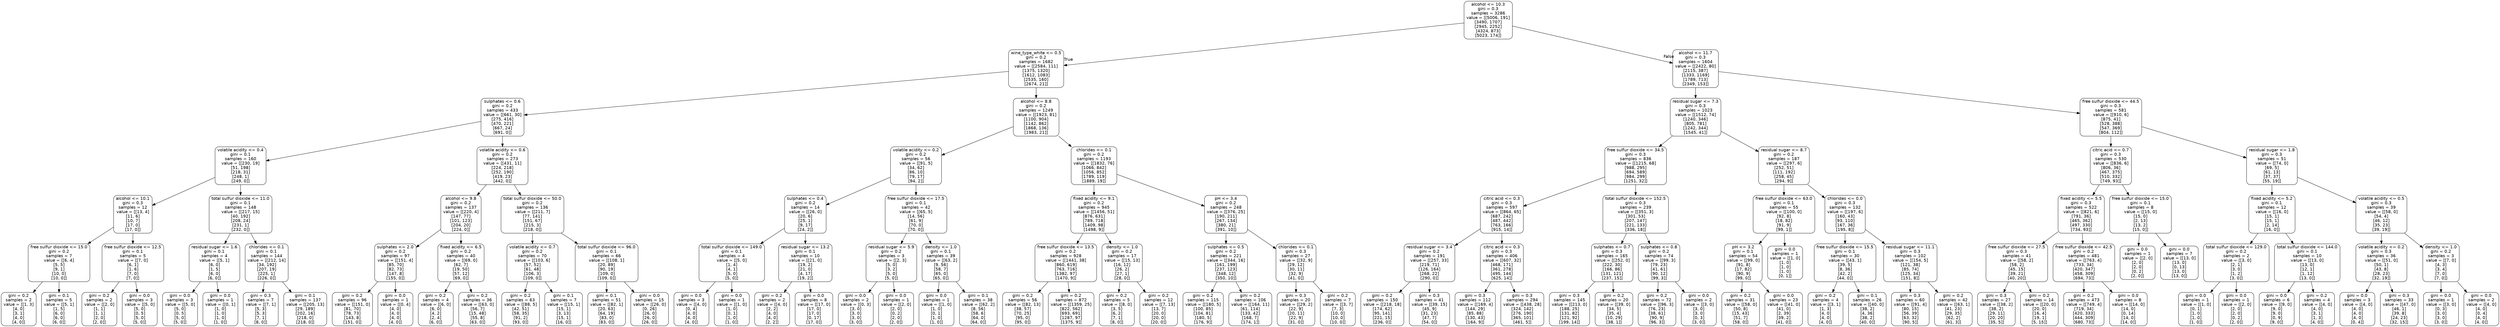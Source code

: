 digraph Tree {
node [shape=box, style="rounded", color="black", fontname=helvetica] ;
edge [fontname=helvetica] ;
0 [label="alcohol <= 10.3\ngini = 0.3\nsamples = 3286\nvalue = [[5006, 191]\n[3490, 1707]\n[2945, 2252]\n[4324, 873]\n[5023, 174]]"] ;
1 [label="wine_type_white <= 0.5\ngini = 0.2\nsamples = 1682\nvalue = [[2584, 111]\n[1375, 1320]\n[1612, 1083]\n[2535, 160]\n[2674, 21]]"] ;
0 -> 1 [labeldistance=2.5, labelangle=45, headlabel="True"] ;
2 [label="sulphates <= 0.6\ngini = 0.2\nsamples = 433\nvalue = [[661, 30]\n[275, 416]\n[470, 221]\n[667, 24]\n[691, 0]]"] ;
1 -> 2 ;
3 [label="volatile acidity <= 0.4\ngini = 0.1\nsamples = 160\nvalue = [[230, 19]\n[51, 198]\n[218, 31]\n[248, 1]\n[249, 0]]"] ;
2 -> 3 ;
4 [label="alcohol <= 10.1\ngini = 0.3\nsamples = 12\nvalue = [[13, 4]\n[11, 6]\n[10, 7]\n[17, 0]\n[17, 0]]"] ;
3 -> 4 ;
5 [label="free sulfur dioxide <= 15.0\ngini = 0.2\nsamples = 7\nvalue = [[6, 4]\n[5, 5]\n[9, 1]\n[10, 0]\n[10, 0]]"] ;
4 -> 5 ;
6 [label="gini = 0.2\nsamples = 2\nvalue = [[1, 3]\n[4, 0]\n[3, 1]\n[4, 0]\n[4, 0]]"] ;
5 -> 6 ;
7 [label="gini = 0.1\nsamples = 5\nvalue = [[5, 1]\n[1, 5]\n[6, 0]\n[6, 0]\n[6, 0]]"] ;
5 -> 7 ;
8 [label="free sulfur dioxide <= 12.5\ngini = 0.1\nsamples = 5\nvalue = [[7, 0]\n[6, 1]\n[1, 6]\n[7, 0]\n[7, 0]]"] ;
4 -> 8 ;
9 [label="gini = 0.2\nsamples = 2\nvalue = [[2, 0]\n[1, 1]\n[1, 1]\n[2, 0]\n[2, 0]]"] ;
8 -> 9 ;
10 [label="gini = 0.0\nsamples = 3\nvalue = [[5, 0]\n[5, 0]\n[0, 5]\n[5, 0]\n[5, 0]]"] ;
8 -> 10 ;
11 [label="total sulfur dioxide <= 11.0\ngini = 0.1\nsamples = 148\nvalue = [[217, 15]\n[40, 192]\n[208, 24]\n[231, 1]\n[232, 0]]"] ;
3 -> 11 ;
12 [label="residual sugar <= 1.6\ngini = 0.1\nsamples = 4\nvalue = [[5, 1]\n[6, 0]\n[1, 5]\n[6, 0]\n[6, 0]]"] ;
11 -> 12 ;
13 [label="gini = 0.0\nsamples = 3\nvalue = [[5, 0]\n[5, 0]\n[0, 5]\n[5, 0]\n[5, 0]]"] ;
12 -> 13 ;
14 [label="gini = 0.0\nsamples = 1\nvalue = [[0, 1]\n[1, 0]\n[1, 0]\n[1, 0]\n[1, 0]]"] ;
12 -> 14 ;
15 [label="chlorides <= 0.1\ngini = 0.1\nsamples = 144\nvalue = [[212, 14]\n[34, 192]\n[207, 19]\n[225, 1]\n[226, 0]]"] ;
11 -> 15 ;
16 [label="gini = 0.3\nsamples = 7\nvalue = [[7, 1]\n[5, 3]\n[5, 3]\n[7, 1]\n[8, 0]]"] ;
15 -> 16 ;
17 [label="gini = 0.1\nsamples = 137\nvalue = [[205, 13]\n[29, 189]\n[202, 16]\n[218, 0]\n[218, 0]]"] ;
15 -> 17 ;
18 [label="volatile acidity <= 0.6\ngini = 0.2\nsamples = 273\nvalue = [[431, 11]\n[224, 218]\n[252, 190]\n[419, 23]\n[442, 0]]"] ;
2 -> 18 ;
19 [label="alcohol <= 9.8\ngini = 0.2\nsamples = 137\nvalue = [[220, 4]\n[147, 77]\n[101, 123]\n[204, 20]\n[224, 0]]"] ;
18 -> 19 ;
20 [label="sulphates <= 2.0\ngini = 0.2\nsamples = 97\nvalue = [[151, 4]\n[85, 70]\n[82, 73]\n[147, 8]\n[155, 0]]"] ;
19 -> 20 ;
21 [label="gini = 0.2\nsamples = 96\nvalue = [[151, 0]\n[81, 70]\n[78, 73]\n[143, 8]\n[151, 0]]"] ;
20 -> 21 ;
22 [label="gini = 0.0\nsamples = 1\nvalue = [[0, 4]\n[4, 0]\n[4, 0]\n[4, 0]\n[4, 0]]"] ;
20 -> 22 ;
23 [label="fixed acidity <= 6.5\ngini = 0.2\nsamples = 40\nvalue = [[69, 0]\n[62, 7]\n[19, 50]\n[57, 12]\n[69, 0]]"] ;
19 -> 23 ;
24 [label="gini = 0.2\nsamples = 4\nvalue = [[6, 0]\n[6, 0]\n[4, 2]\n[2, 4]\n[6, 0]]"] ;
23 -> 24 ;
25 [label="gini = 0.2\nsamples = 36\nvalue = [[63, 0]\n[56, 7]\n[15, 48]\n[55, 8]\n[63, 0]]"] ;
23 -> 25 ;
26 [label="total sulfur dioxide <= 50.0\ngini = 0.2\nsamples = 136\nvalue = [[211, 7]\n[77, 141]\n[151, 67]\n[215, 3]\n[218, 0]]"] ;
18 -> 26 ;
27 [label="volatile acidity <= 0.7\ngini = 0.2\nsamples = 70\nvalue = [[103, 6]\n[57, 52]\n[61, 48]\n[106, 3]\n[109, 0]]"] ;
26 -> 27 ;
28 [label="gini = 0.2\nsamples = 63\nvalue = [[88, 5]\n[42, 51]\n[58, 35]\n[91, 2]\n[93, 0]]"] ;
27 -> 28 ;
29 [label="gini = 0.1\nsamples = 7\nvalue = [[15, 1]\n[15, 1]\n[3, 13]\n[15, 1]\n[16, 0]]"] ;
27 -> 29 ;
30 [label="total sulfur dioxide <= 96.0\ngini = 0.1\nsamples = 66\nvalue = [[108, 1]\n[20, 89]\n[90, 19]\n[109, 0]\n[109, 0]]"] ;
26 -> 30 ;
31 [label="gini = 0.1\nsamples = 51\nvalue = [[82, 1]\n[20, 63]\n[64, 19]\n[83, 0]\n[83, 0]]"] ;
30 -> 31 ;
32 [label="gini = 0.0\nsamples = 15\nvalue = [[26, 0]\n[0, 26]\n[26, 0]\n[26, 0]\n[26, 0]]"] ;
30 -> 32 ;
33 [label="alcohol <= 8.8\ngini = 0.2\nsamples = 1249\nvalue = [[1923, 81]\n[1100, 904]\n[1142, 862]\n[1868, 136]\n[1983, 21]]"] ;
1 -> 33 ;
34 [label="volatile acidity <= 0.2\ngini = 0.2\nsamples = 56\nvalue = [[91, 5]\n[34, 62]\n[86, 10]\n[79, 17]\n[94, 2]]"] ;
33 -> 34 ;
35 [label="sulphates <= 0.4\ngini = 0.2\nsamples = 14\nvalue = [[26, 0]\n[20, 6]\n[25, 1]\n[9, 17]\n[24, 2]]"] ;
34 -> 35 ;
36 [label="total sulfur dioxide <= 149.0\ngini = 0.1\nsamples = 4\nvalue = [[5, 0]\n[1, 4]\n[4, 1]\n[5, 0]\n[5, 0]]"] ;
35 -> 36 ;
37 [label="gini = 0.0\nsamples = 3\nvalue = [[4, 0]\n[0, 4]\n[4, 0]\n[4, 0]\n[4, 0]]"] ;
36 -> 37 ;
38 [label="gini = 0.0\nsamples = 1\nvalue = [[1, 0]\n[1, 0]\n[0, 1]\n[1, 0]\n[1, 0]]"] ;
36 -> 38 ;
39 [label="residual sugar <= 13.2\ngini = 0.1\nsamples = 10\nvalue = [[21, 0]\n[19, 2]\n[21, 0]\n[4, 17]\n[19, 2]]"] ;
35 -> 39 ;
40 [label="gini = 0.2\nsamples = 2\nvalue = [[4, 0]\n[2, 2]\n[4, 0]\n[4, 0]\n[2, 2]]"] ;
39 -> 40 ;
41 [label="gini = 0.0\nsamples = 8\nvalue = [[17, 0]\n[17, 0]\n[17, 0]\n[0, 17]\n[17, 0]]"] ;
39 -> 41 ;
42 [label="free sulfur dioxide <= 17.5\ngini = 0.1\nsamples = 42\nvalue = [[65, 5]\n[14, 56]\n[61, 9]\n[70, 0]\n[70, 0]]"] ;
34 -> 42 ;
43 [label="residual sugar <= 5.9\ngini = 0.2\nsamples = 3\nvalue = [[2, 3]\n[5, 0]\n[3, 2]\n[5, 0]\n[5, 0]]"] ;
42 -> 43 ;
44 [label="gini = 0.0\nsamples = 2\nvalue = [[0, 3]\n[3, 0]\n[3, 0]\n[3, 0]\n[3, 0]]"] ;
43 -> 44 ;
45 [label="gini = 0.0\nsamples = 1\nvalue = [[2, 0]\n[2, 0]\n[0, 2]\n[2, 0]\n[2, 0]]"] ;
43 -> 45 ;
46 [label="density <= 1.0\ngini = 0.1\nsamples = 39\nvalue = [[63, 2]\n[9, 56]\n[58, 7]\n[65, 0]\n[65, 0]]"] ;
42 -> 46 ;
47 [label="gini = 0.0\nsamples = 1\nvalue = [[1, 0]\n[1, 0]\n[0, 1]\n[1, 0]\n[1, 0]]"] ;
46 -> 47 ;
48 [label="gini = 0.1\nsamples = 38\nvalue = [[62, 2]\n[8, 56]\n[58, 6]\n[64, 0]\n[64, 0]]"] ;
46 -> 48 ;
49 [label="chlorides <= 0.1\ngini = 0.2\nsamples = 1193\nvalue = [[1832, 76]\n[1066, 842]\n[1056, 852]\n[1789, 119]\n[1889, 19]]"] ;
33 -> 49 ;
50 [label="fixed acidity <= 9.1\ngini = 0.2\nsamples = 945\nvalue = [[1456, 51]\n[876, 631]\n[789, 718]\n[1409, 98]\n[1498, 9]]"] ;
49 -> 50 ;
51 [label="free sulfur dioxide <= 13.5\ngini = 0.2\nsamples = 928\nvalue = [[1441, 38]\n[860, 619]\n[763, 716]\n[1382, 97]\n[1470, 9]]"] ;
50 -> 51 ;
52 [label="gini = 0.2\nsamples = 56\nvalue = [[82, 13]\n[38, 57]\n[70, 25]\n[95, 0]\n[95, 0]]"] ;
51 -> 52 ;
53 [label="gini = 0.2\nsamples = 872\nvalue = [[1359, 25]\n[822, 562]\n[693, 691]\n[1287, 97]\n[1375, 9]]"] ;
51 -> 53 ;
54 [label="density <= 1.0\ngini = 0.2\nsamples = 17\nvalue = [[15, 13]\n[16, 12]\n[26, 2]\n[27, 1]\n[28, 0]]"] ;
50 -> 54 ;
55 [label="gini = 0.2\nsamples = 5\nvalue = [[8, 0]\n[3, 5]\n[6, 2]\n[7, 1]\n[8, 0]]"] ;
54 -> 55 ;
56 [label="gini = 0.2\nsamples = 12\nvalue = [[7, 13]\n[13, 7]\n[20, 0]\n[20, 0]\n[20, 0]]"] ;
54 -> 56 ;
57 [label="pH <= 3.4\ngini = 0.2\nsamples = 248\nvalue = [[376, 25]\n[190, 211]\n[267, 134]\n[380, 21]\n[391, 10]]"] ;
49 -> 57 ;
58 [label="sulphates <= 0.5\ngini = 0.2\nsamples = 221\nvalue = [[344, 16]\n[161, 199]\n[237, 123]\n[348, 12]\n[350, 10]]"] ;
57 -> 58 ;
59 [label="gini = 0.2\nsamples = 115\nvalue = [[180, 5]\n[100, 85]\n[104, 81]\n[180, 5]\n[176, 9]]"] ;
58 -> 59 ;
60 [label="gini = 0.2\nsamples = 106\nvalue = [[164, 11]\n[61, 114]\n[133, 42]\n[168, 7]\n[174, 1]]"] ;
58 -> 60 ;
61 [label="chlorides <= 0.1\ngini = 0.3\nsamples = 27\nvalue = [[32, 9]\n[29, 12]\n[30, 11]\n[32, 9]\n[41, 0]]"] ;
57 -> 61 ;
62 [label="gini = 0.3\nsamples = 20\nvalue = [[29, 2]\n[22, 9]\n[20, 11]\n[22, 9]\n[31, 0]]"] ;
61 -> 62 ;
63 [label="gini = 0.2\nsamples = 7\nvalue = [[3, 7]\n[7, 3]\n[10, 0]\n[10, 0]\n[10, 0]]"] ;
61 -> 63 ;
64 [label="alcohol <= 11.7\ngini = 0.3\nsamples = 1604\nvalue = [[2422, 80]\n[2115, 387]\n[1333, 1169]\n[1789, 713]\n[2349, 153]]"] ;
0 -> 64 [labeldistance=2.5, labelangle=-45, headlabel="False"] ;
65 [label="residual sugar <= 7.3\ngini = 0.3\nsamples = 1023\nvalue = [[1512, 74]\n[1240, 346]\n[805, 781]\n[1242, 344]\n[1545, 41]]"] ;
64 -> 65 ;
66 [label="free sulfur dioxide <= 34.5\ngini = 0.3\nsamples = 836\nvalue = [[1215, 68]\n[988, 295]\n[694, 589]\n[984, 299]\n[1251, 32]]"] ;
65 -> 66 ;
67 [label="citric acid <= 0.3\ngini = 0.3\nsamples = 597\nvalue = [[864, 65]\n[687, 242]\n[487, 442]\n[763, 166]\n[915, 14]]"] ;
66 -> 67 ;
68 [label="residual sugar <= 3.4\ngini = 0.2\nsamples = 191\nvalue = [[257, 33]\n[219, 71]\n[126, 164]\n[268, 22]\n[290, 0]]"] ;
67 -> 68 ;
69 [label="gini = 0.2\nsamples = 150\nvalue = [[218, 18]\n[174, 62]\n[95, 141]\n[221, 15]\n[236, 0]]"] ;
68 -> 69 ;
70 [label="gini = 0.3\nsamples = 41\nvalue = [[39, 15]\n[45, 9]\n[31, 23]\n[47, 7]\n[54, 0]]"] ;
68 -> 70 ;
71 [label="citric acid <= 0.3\ngini = 0.3\nsamples = 406\nvalue = [[607, 32]\n[468, 171]\n[361, 278]\n[495, 144]\n[625, 14]]"] ;
67 -> 71 ;
72 [label="gini = 0.3\nsamples = 112\nvalue = [[169, 4]\n[144, 29]\n[85, 88]\n[130, 43]\n[164, 9]]"] ;
71 -> 72 ;
73 [label="gini = 0.3\nsamples = 294\nvalue = [[438, 28]\n[324, 142]\n[276, 190]\n[365, 101]\n[461, 5]]"] ;
71 -> 73 ;
74 [label="total sulfur dioxide <= 152.5\ngini = 0.3\nsamples = 239\nvalue = [[351, 3]\n[301, 53]\n[207, 147]\n[221, 133]\n[336, 18]]"] ;
66 -> 74 ;
75 [label="sulphates <= 0.7\ngini = 0.3\nsamples = 165\nvalue = [[252, 0]\n[222, 30]\n[166, 86]\n[131, 121]\n[237, 15]]"] ;
74 -> 75 ;
76 [label="gini = 0.3\nsamples = 145\nvalue = [[213, 0]\n[188, 25]\n[131, 82]\n[121, 92]\n[199, 14]]"] ;
75 -> 76 ;
77 [label="gini = 0.2\nsamples = 20\nvalue = [[39, 0]\n[34, 5]\n[35, 4]\n[10, 29]\n[38, 1]]"] ;
75 -> 77 ;
78 [label="sulphates <= 0.8\ngini = 0.2\nsamples = 74\nvalue = [[99, 3]\n[79, 23]\n[41, 61]\n[90, 12]\n[99, 3]]"] ;
74 -> 78 ;
79 [label="gini = 0.2\nsamples = 72\nvalue = [[96, 3]\n[76, 23]\n[38, 61]\n[90, 9]\n[96, 3]]"] ;
78 -> 79 ;
80 [label="gini = 0.0\nsamples = 2\nvalue = [[3, 0]\n[3, 0]\n[3, 0]\n[0, 3]\n[3, 0]]"] ;
78 -> 80 ;
81 [label="residual sugar <= 8.7\ngini = 0.2\nsamples = 187\nvalue = [[297, 6]\n[252, 51]\n[111, 192]\n[258, 45]\n[294, 9]]"] ;
65 -> 81 ;
82 [label="free sulfur dioxide <= 63.0\ngini = 0.1\nsamples = 55\nvalue = [[100, 0]\n[92, 8]\n[18, 82]\n[91, 9]\n[99, 1]]"] ;
81 -> 82 ;
83 [label="pH <= 3.2\ngini = 0.1\nsamples = 54\nvalue = [[99, 0]\n[91, 8]\n[17, 82]\n[90, 9]\n[99, 0]]"] ;
82 -> 83 ;
84 [label="gini = 0.2\nsamples = 31\nvalue = [[58, 0]\n[50, 8]\n[15, 43]\n[51, 7]\n[58, 0]]"] ;
83 -> 84 ;
85 [label="gini = 0.0\nsamples = 23\nvalue = [[41, 0]\n[41, 0]\n[2, 39]\n[39, 2]\n[41, 0]]"] ;
83 -> 85 ;
86 [label="gini = 0.0\nsamples = 1\nvalue = [[1, 0]\n[1, 0]\n[1, 0]\n[1, 0]\n[0, 1]]"] ;
82 -> 86 ;
87 [label="chlorides <= 0.0\ngini = 0.3\nsamples = 132\nvalue = [[197, 6]\n[160, 43]\n[93, 110]\n[167, 36]\n[195, 8]]"] ;
81 -> 87 ;
88 [label="free sulfur dioxide <= 15.5\ngini = 0.1\nsamples = 30\nvalue = [[43, 1]\n[39, 5]\n[8, 36]\n[42, 2]\n[44, 0]]"] ;
87 -> 88 ;
89 [label="gini = 0.2\nsamples = 4\nvalue = [[3, 1]\n[1, 3]\n[4, 0]\n[4, 0]\n[4, 0]]"] ;
88 -> 89 ;
90 [label="gini = 0.1\nsamples = 26\nvalue = [[40, 0]\n[38, 2]\n[4, 36]\n[38, 2]\n[40, 0]]"] ;
88 -> 90 ;
91 [label="residual sugar <= 11.1\ngini = 0.3\nsamples = 102\nvalue = [[154, 5]\n[121, 38]\n[85, 74]\n[125, 34]\n[151, 8]]"] ;
87 -> 91 ;
92 [label="gini = 0.3\nsamples = 60\nvalue = [[91, 4]\n[80, 15]\n[56, 39]\n[63, 32]\n[90, 5]]"] ;
91 -> 92 ;
93 [label="gini = 0.2\nsamples = 42\nvalue = [[63, 1]\n[41, 23]\n[29, 35]\n[62, 2]\n[61, 3]]"] ;
91 -> 93 ;
94 [label="free sulfur dioxide <= 44.5\ngini = 0.3\nsamples = 581\nvalue = [[910, 6]\n[875, 41]\n[528, 388]\n[547, 369]\n[804, 112]]"] ;
64 -> 94 ;
95 [label="citric acid <= 0.7\ngini = 0.3\nsamples = 530\nvalue = [[836, 6]\n[806, 36]\n[467, 375]\n[510, 332]\n[749, 93]]"] ;
94 -> 95 ;
96 [label="fixed acidity <= 5.5\ngini = 0.3\nsamples = 522\nvalue = [[821, 6]\n[791, 36]\n[465, 362]\n[497, 330]\n[734, 93]]"] ;
95 -> 96 ;
97 [label="free sulfur dioxide <= 27.5\ngini = 0.3\nsamples = 41\nvalue = [[58, 2]\n[58, 2]\n[45, 15]\n[39, 21]\n[40, 20]]"] ;
96 -> 97 ;
98 [label="gini = 0.3\nsamples = 27\nvalue = [[38, 2]\n[38, 2]\n[29, 11]\n[20, 20]\n[35, 5]]"] ;
97 -> 98 ;
99 [label="gini = 0.2\nsamples = 14\nvalue = [[20, 0]\n[20, 0]\n[16, 4]\n[19, 1]\n[5, 15]]"] ;
97 -> 99 ;
100 [label="free sulfur dioxide <= 42.5\ngini = 0.2\nsamples = 481\nvalue = [[763, 4]\n[733, 34]\n[420, 347]\n[458, 309]\n[694, 73]]"] ;
96 -> 100 ;
101 [label="gini = 0.2\nsamples = 473\nvalue = [[749, 4]\n[719, 34]\n[420, 333]\n[444, 309]\n[680, 73]]"] ;
100 -> 101 ;
102 [label="gini = 0.0\nsamples = 8\nvalue = [[14, 0]\n[14, 0]\n[0, 14]\n[14, 0]\n[14, 0]]"] ;
100 -> 102 ;
103 [label="free sulfur dioxide <= 15.0\ngini = 0.1\nsamples = 8\nvalue = [[15, 0]\n[15, 0]\n[2, 13]\n[13, 2]\n[15, 0]]"] ;
95 -> 103 ;
104 [label="gini = 0.0\nsamples = 1\nvalue = [[2, 0]\n[2, 0]\n[2, 0]\n[0, 2]\n[2, 0]]"] ;
103 -> 104 ;
105 [label="gini = 0.0\nsamples = 7\nvalue = [[13, 0]\n[13, 0]\n[0, 13]\n[13, 0]\n[13, 0]]"] ;
103 -> 105 ;
106 [label="residual sugar <= 1.8\ngini = 0.3\nsamples = 51\nvalue = [[74, 0]\n[69, 5]\n[61, 13]\n[37, 37]\n[55, 19]]"] ;
94 -> 106 ;
107 [label="fixed acidity <= 5.2\ngini = 0.1\nsamples = 12\nvalue = [[16, 0]\n[15, 1]\n[15, 1]\n[2, 14]\n[16, 0]]"] ;
106 -> 107 ;
108 [label="total sulfur dioxide <= 129.0\ngini = 0.2\nsamples = 2\nvalue = [[3, 0]\n[2, 1]\n[3, 0]\n[1, 2]\n[3, 0]]"] ;
107 -> 108 ;
109 [label="gini = 0.0\nsamples = 1\nvalue = [[1, 0]\n[0, 1]\n[1, 0]\n[1, 0]\n[1, 0]]"] ;
108 -> 109 ;
110 [label="gini = 0.0\nsamples = 1\nvalue = [[2, 0]\n[2, 0]\n[2, 0]\n[0, 2]\n[2, 0]]"] ;
108 -> 110 ;
111 [label="total sulfur dioxide <= 144.0\ngini = 0.1\nsamples = 10\nvalue = [[13, 0]\n[13, 0]\n[12, 1]\n[1, 12]\n[13, 0]]"] ;
107 -> 111 ;
112 [label="gini = 0.0\nsamples = 6\nvalue = [[9, 0]\n[9, 0]\n[9, 0]\n[0, 9]\n[9, 0]]"] ;
111 -> 112 ;
113 [label="gini = 0.2\nsamples = 4\nvalue = [[4, 0]\n[4, 0]\n[3, 1]\n[1, 3]\n[4, 0]]"] ;
111 -> 113 ;
114 [label="volatile acidity <= 0.5\ngini = 0.3\nsamples = 39\nvalue = [[58, 0]\n[54, 4]\n[46, 12]\n[35, 23]\n[39, 19]]"] ;
106 -> 114 ;
115 [label="volatile acidity <= 0.2\ngini = 0.3\nsamples = 36\nvalue = [[51, 0]\n[50, 1]\n[43, 8]\n[28, 23]\n[32, 19]]"] ;
114 -> 115 ;
116 [label="gini = 0.0\nsamples = 3\nvalue = [[4, 0]\n[4, 0]\n[4, 0]\n[4, 0]\n[0, 4]]"] ;
115 -> 116 ;
117 [label="gini = 0.3\nsamples = 33\nvalue = [[47, 0]\n[46, 1]\n[39, 8]\n[24, 23]\n[32, 15]]"] ;
115 -> 117 ;
118 [label="density <= 1.0\ngini = 0.2\nsamples = 3\nvalue = [[7, 0]\n[4, 3]\n[3, 4]\n[7, 0]\n[7, 0]]"] ;
114 -> 118 ;
119 [label="gini = 0.0\nsamples = 1\nvalue = [[3, 0]\n[0, 3]\n[3, 0]\n[3, 0]\n[3, 0]]"] ;
118 -> 119 ;
120 [label="gini = 0.0\nsamples = 2\nvalue = [[4, 0]\n[4, 0]\n[0, 4]\n[4, 0]\n[4, 0]]"] ;
118 -> 120 ;
}